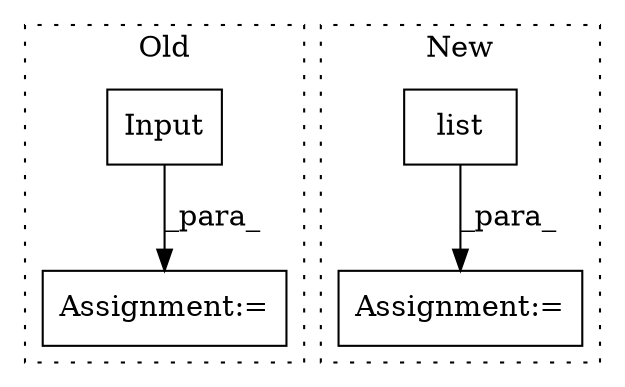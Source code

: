 digraph G {
subgraph cluster0 {
1 [label="Input" a="32" s="3332,3356" l="6,1" shape="box"];
4 [label="Assignment:=" a="7" s="3828" l="1" shape="box"];
label = "Old";
style="dotted";
}
subgraph cluster1 {
2 [label="list" a="32" s="6248,6315" l="5,1" shape="box"];
3 [label="Assignment:=" a="7" s="6247" l="1" shape="box"];
label = "New";
style="dotted";
}
1 -> 4 [label="_para_"];
2 -> 3 [label="_para_"];
}